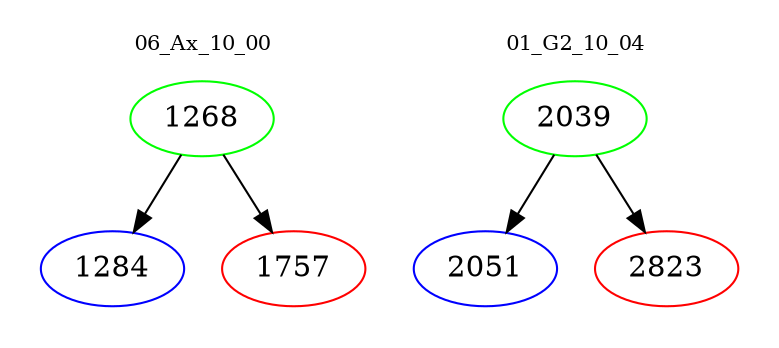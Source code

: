 digraph{
subgraph cluster_0 {
color = white
label = "06_Ax_10_00";
fontsize=10;
T0_1268 [label="1268", color="green"]
T0_1268 -> T0_1284 [color="black"]
T0_1284 [label="1284", color="blue"]
T0_1268 -> T0_1757 [color="black"]
T0_1757 [label="1757", color="red"]
}
subgraph cluster_1 {
color = white
label = "01_G2_10_04";
fontsize=10;
T1_2039 [label="2039", color="green"]
T1_2039 -> T1_2051 [color="black"]
T1_2051 [label="2051", color="blue"]
T1_2039 -> T1_2823 [color="black"]
T1_2823 [label="2823", color="red"]
}
}
